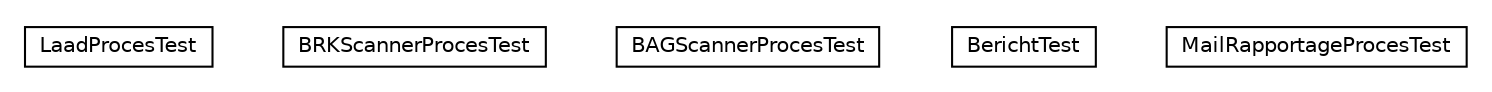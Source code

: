 #!/usr/local/bin/dot
#
# Class diagram 
# Generated by UMLGraph version R5_6-24-gf6e263 (http://www.umlgraph.org/)
#

digraph G {
	edge [fontname="Helvetica",fontsize=10,labelfontname="Helvetica",labelfontsize=10];
	node [fontname="Helvetica",fontsize=10,shape=plaintext];
	nodesep=0.25;
	ranksep=0.5;
	// nl.b3p.brmo.persistence.staging.LaadProcesTest
	c0 [label=<<table title="nl.b3p.brmo.persistence.staging.LaadProcesTest" border="0" cellborder="1" cellspacing="0" cellpadding="2" port="p" href="./LaadProcesTest.html">
		<tr><td><table border="0" cellspacing="0" cellpadding="1">
<tr><td align="center" balign="center"> LaadProcesTest </td></tr>
		</table></td></tr>
		</table>>, URL="./LaadProcesTest.html", fontname="Helvetica", fontcolor="black", fontsize=10.0];
	// nl.b3p.brmo.persistence.staging.BRKScannerProcesTest
	c1 [label=<<table title="nl.b3p.brmo.persistence.staging.BRKScannerProcesTest" border="0" cellborder="1" cellspacing="0" cellpadding="2" port="p" href="./BRKScannerProcesTest.html">
		<tr><td><table border="0" cellspacing="0" cellpadding="1">
<tr><td align="center" balign="center"> BRKScannerProcesTest </td></tr>
		</table></td></tr>
		</table>>, URL="./BRKScannerProcesTest.html", fontname="Helvetica", fontcolor="black", fontsize=10.0];
	// nl.b3p.brmo.persistence.staging.BAGScannerProcesTest
	c2 [label=<<table title="nl.b3p.brmo.persistence.staging.BAGScannerProcesTest" border="0" cellborder="1" cellspacing="0" cellpadding="2" port="p" href="./BAGScannerProcesTest.html">
		<tr><td><table border="0" cellspacing="0" cellpadding="1">
<tr><td align="center" balign="center"> BAGScannerProcesTest </td></tr>
		</table></td></tr>
		</table>>, URL="./BAGScannerProcesTest.html", fontname="Helvetica", fontcolor="black", fontsize=10.0];
	// nl.b3p.brmo.persistence.staging.BerichtTest
	c3 [label=<<table title="nl.b3p.brmo.persistence.staging.BerichtTest" border="0" cellborder="1" cellspacing="0" cellpadding="2" port="p" href="./BerichtTest.html">
		<tr><td><table border="0" cellspacing="0" cellpadding="1">
<tr><td align="center" balign="center"> BerichtTest </td></tr>
		</table></td></tr>
		</table>>, URL="./BerichtTest.html", fontname="Helvetica", fontcolor="black", fontsize=10.0];
	// nl.b3p.brmo.persistence.staging.MailRapportageProcesTest
	c4 [label=<<table title="nl.b3p.brmo.persistence.staging.MailRapportageProcesTest" border="0" cellborder="1" cellspacing="0" cellpadding="2" port="p" href="./MailRapportageProcesTest.html">
		<tr><td><table border="0" cellspacing="0" cellpadding="1">
<tr><td align="center" balign="center"> MailRapportageProcesTest </td></tr>
		</table></td></tr>
		</table>>, URL="./MailRapportageProcesTest.html", fontname="Helvetica", fontcolor="black", fontsize=10.0];
}

